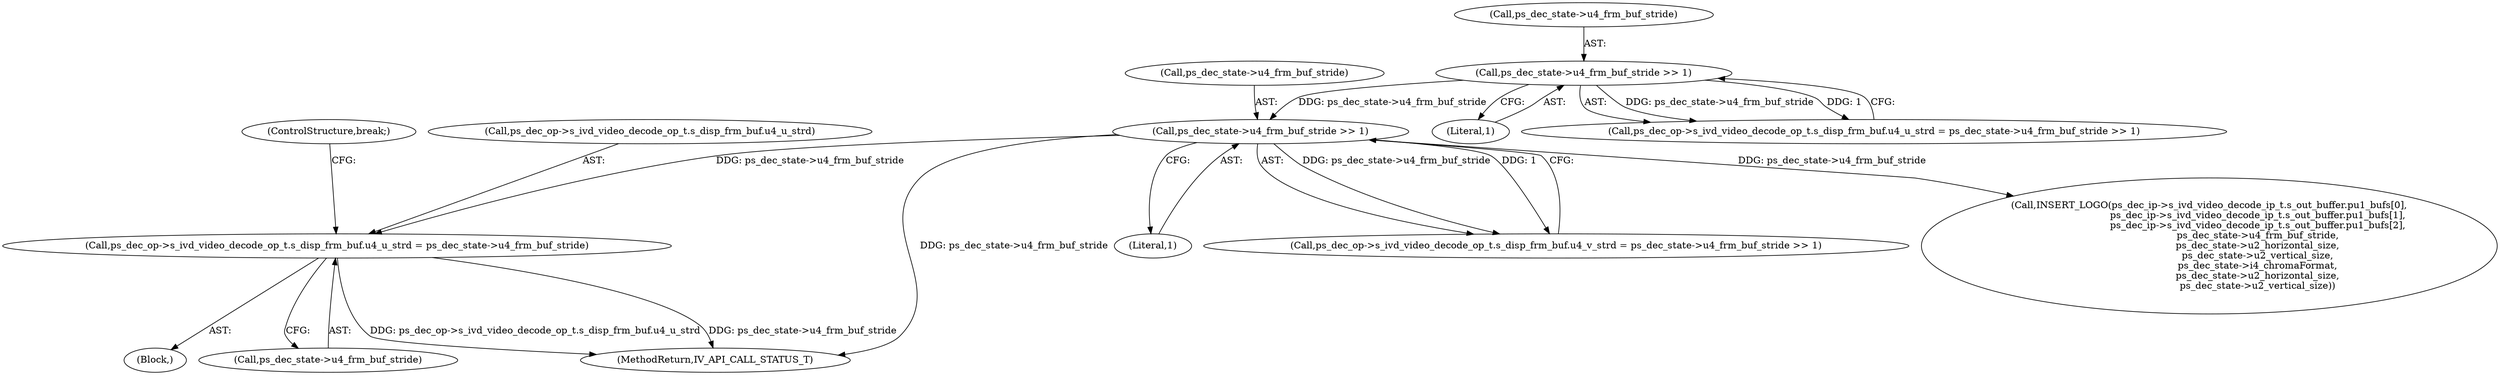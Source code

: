 digraph "0_Android_a86eb798d077b9b25c8f8c77e3c02c2f287c1ce7@pointer" {
"1000978" [label="(Call,ps_dec_op->s_ivd_video_decode_op_t.s_disp_frm_buf.u4_u_strd = ps_dec_state->u4_frm_buf_stride)"];
"1000928" [label="(Call,ps_dec_state->u4_frm_buf_stride >> 1)"];
"1000889" [label="(Call,ps_dec_state->u4_frm_buf_stride >> 1)"];
"1000890" [label="(Call,ps_dec_state->u4_frm_buf_stride)"];
"1000964" [label="(Block,)"];
"1000929" [label="(Call,ps_dec_state->u4_frm_buf_stride)"];
"1000989" [label="(ControlStructure,break;)"];
"1000986" [label="(Call,ps_dec_state->u4_frm_buf_stride)"];
"1000893" [label="(Literal,1)"];
"1000928" [label="(Call,ps_dec_state->u4_frm_buf_stride >> 1)"];
"1000979" [label="(Call,ps_dec_op->s_ivd_video_decode_op_t.s_disp_frm_buf.u4_u_strd)"];
"1000889" [label="(Call,ps_dec_state->u4_frm_buf_stride >> 1)"];
"1001695" [label="(MethodReturn,IV_API_CALL_STATUS_T)"];
"1000932" [label="(Literal,1)"];
"1000920" [label="(Call,ps_dec_op->s_ivd_video_decode_op_t.s_disp_frm_buf.u4_v_strd = ps_dec_state->u4_frm_buf_stride >> 1)"];
"1000881" [label="(Call,ps_dec_op->s_ivd_video_decode_op_t.s_disp_frm_buf.u4_u_strd = ps_dec_state->u4_frm_buf_stride >> 1)"];
"1001046" [label="(Call,INSERT_LOGO(ps_dec_ip->s_ivd_video_decode_ip_t.s_out_buffer.pu1_bufs[0],\n                                ps_dec_ip->s_ivd_video_decode_ip_t.s_out_buffer.pu1_bufs[1],\n                                ps_dec_ip->s_ivd_video_decode_ip_t.s_out_buffer.pu1_bufs[2],\n                                ps_dec_state->u4_frm_buf_stride,\n                                ps_dec_state->u2_horizontal_size,\n                                ps_dec_state->u2_vertical_size,\n                                ps_dec_state->i4_chromaFormat,\n                                ps_dec_state->u2_horizontal_size,\n                                ps_dec_state->u2_vertical_size))"];
"1000978" [label="(Call,ps_dec_op->s_ivd_video_decode_op_t.s_disp_frm_buf.u4_u_strd = ps_dec_state->u4_frm_buf_stride)"];
"1000978" -> "1000964"  [label="AST: "];
"1000978" -> "1000986"  [label="CFG: "];
"1000979" -> "1000978"  [label="AST: "];
"1000986" -> "1000978"  [label="AST: "];
"1000989" -> "1000978"  [label="CFG: "];
"1000978" -> "1001695"  [label="DDG: ps_dec_op->s_ivd_video_decode_op_t.s_disp_frm_buf.u4_u_strd"];
"1000978" -> "1001695"  [label="DDG: ps_dec_state->u4_frm_buf_stride"];
"1000928" -> "1000978"  [label="DDG: ps_dec_state->u4_frm_buf_stride"];
"1000928" -> "1000920"  [label="AST: "];
"1000928" -> "1000932"  [label="CFG: "];
"1000929" -> "1000928"  [label="AST: "];
"1000932" -> "1000928"  [label="AST: "];
"1000920" -> "1000928"  [label="CFG: "];
"1000928" -> "1001695"  [label="DDG: ps_dec_state->u4_frm_buf_stride"];
"1000928" -> "1000920"  [label="DDG: ps_dec_state->u4_frm_buf_stride"];
"1000928" -> "1000920"  [label="DDG: 1"];
"1000889" -> "1000928"  [label="DDG: ps_dec_state->u4_frm_buf_stride"];
"1000928" -> "1001046"  [label="DDG: ps_dec_state->u4_frm_buf_stride"];
"1000889" -> "1000881"  [label="AST: "];
"1000889" -> "1000893"  [label="CFG: "];
"1000890" -> "1000889"  [label="AST: "];
"1000893" -> "1000889"  [label="AST: "];
"1000881" -> "1000889"  [label="CFG: "];
"1000889" -> "1000881"  [label="DDG: ps_dec_state->u4_frm_buf_stride"];
"1000889" -> "1000881"  [label="DDG: 1"];
}
